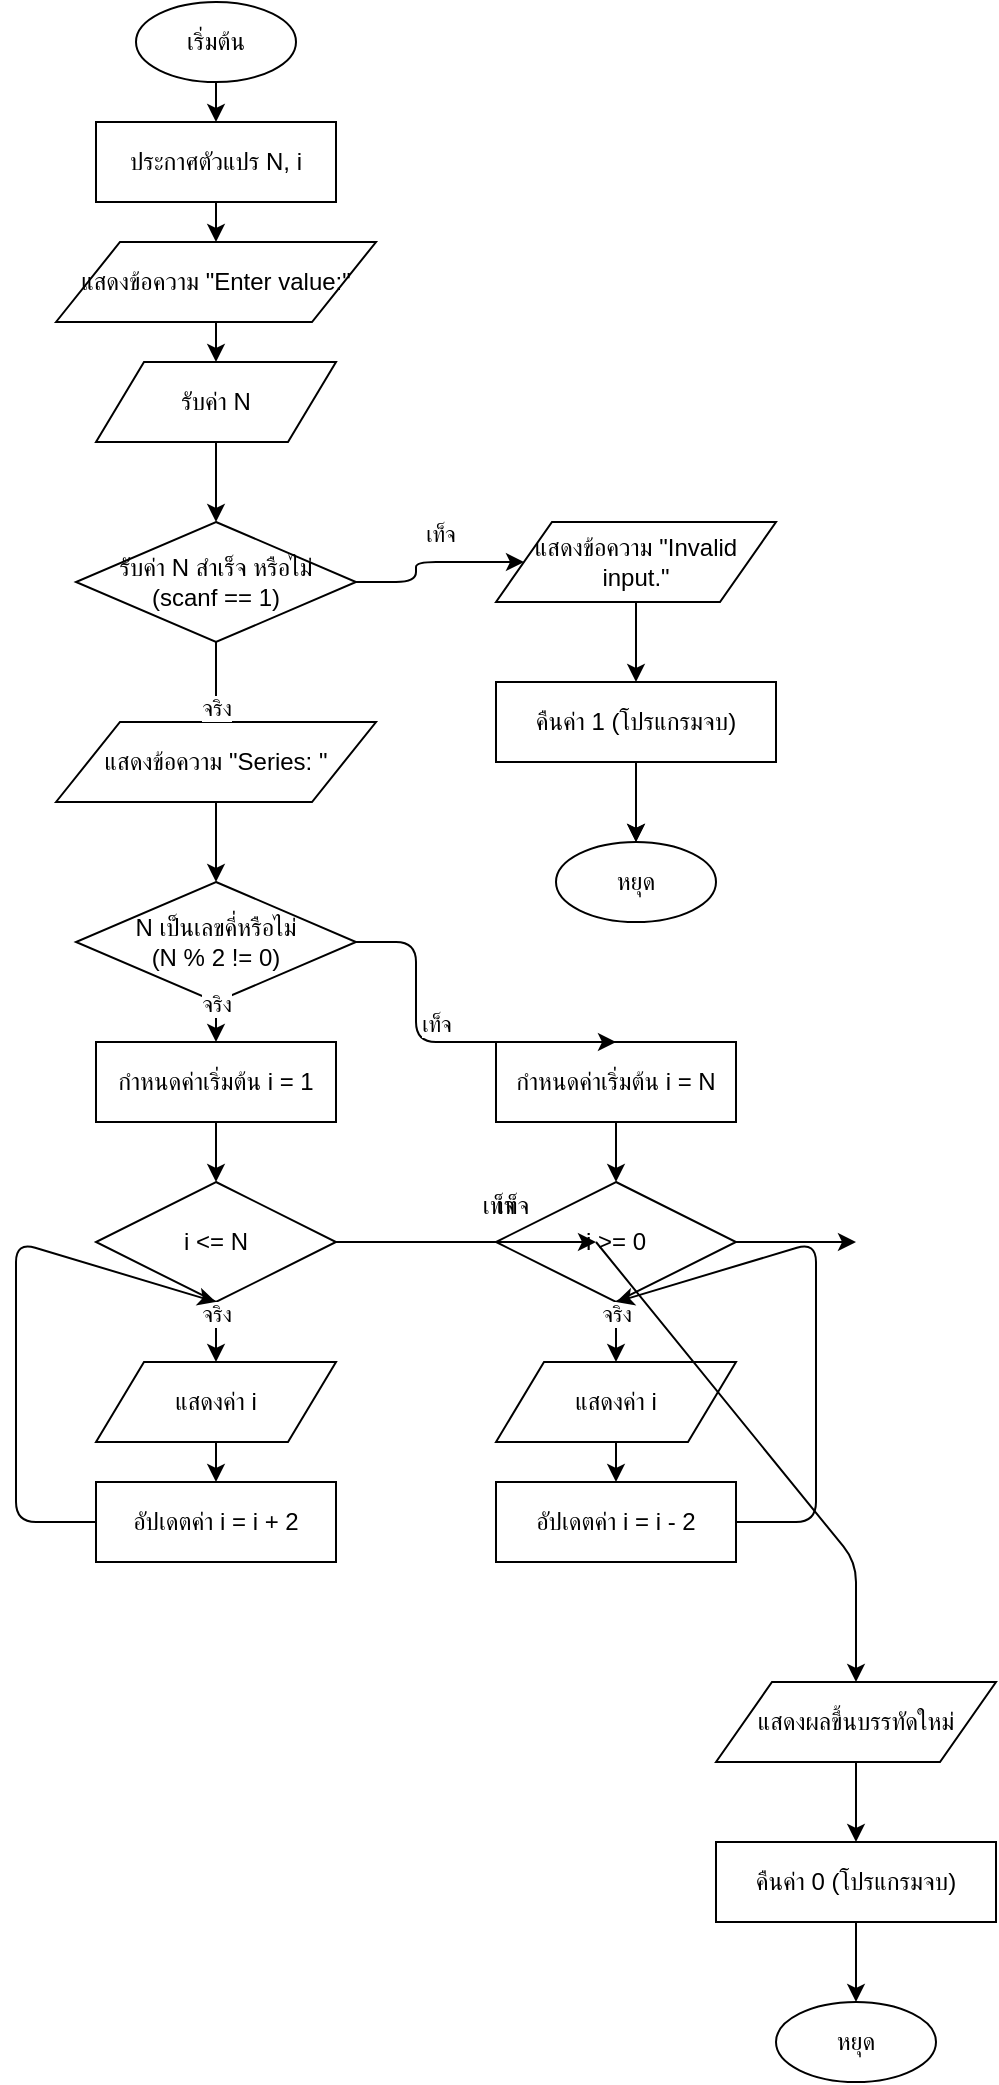 <mxGraphModel dx="820" dy="646" grid="1" gridSize="10" guides="1" tooltips="1" connect="1" arrows="1" fold="1" page="1" pageScale="1" pageWidth="850" pageHeight="1100" math="0" shadow="0">
  <root>
    <mxCell id="0" />
    <mxCell id="1" parent="0" />
    <!-- 1. Start -->
    <mxCell id="2" value="เริ่มต้น" style="ellipse;whiteSpace=wrap;html=1;" vertex="1" parent="1">
      <mxGeometry x="140" y="20" width="80" height="40" as="geometry" />
    </mxCell>
    <!-- 2. Process: Init Vars -->
    <mxCell id="3" value="ประกาศตัวแปร N, i" style="rounded=0;whiteSpace=wrap;html=1;" vertex="1" parent="1">
      <mxGeometry x="120" y="80" width="120" height="40" as="geometry" />
    </mxCell>
    <mxCell id="4" value="" style="endArrow=classic;html=1;exitX=0.5;exitY=1;exitDx=0;exitDy=0;entryX=0.5;entryY=0;entryDx=0;entryDy=0;" edge="1" parent="1" source="2" target="3">
      <mxGeometry width="50" height="50" relative="1" as="geometry">
        <mxPoint x="180" y="60" as="sourcePoint" />
        <mxPoint x="180" y="80" as="targetPoint" />
      </mxGeometry>
    </mxCell>
    <!-- 3. Output: Prompt -->
    <mxCell id="5" value="แสดงข้อความ &quot;Enter value:&quot;" style="shape=parallelogram;perimeter=parallelogramPerimeter;whiteSpace=wrap;html=1;rounded=0;" vertex="1" parent="1">
      <mxGeometry x="100" y="140" width="160" height="40" as="geometry" />
    </mxCell>
    <mxCell id="6" value="" style="endArrow=classic;html=1;exitX=0.5;exitY=1;exitDx=0;exitDy=0;entryX=0.5;entryY=0;entryDx=0;entryDy=0;" edge="1" parent="1" source="3" target="5">
      <mxGeometry width="50" height="50" relative="1" as="geometry">
        <mxPoint x="180" y="120" as="sourcePoint" />
        <mxPoint x="180" y="140" as="targetPoint" />
      </mxGeometry>
    </mxCell>
    <!-- 4. Input: N -->
    <mxCell id="7" value="รับค่า N" style="shape=parallelogram;perimeter=parallelogramPerimeter;whiteSpace=wrap;html=1;rounded=0;" vertex="1" parent="1">
      <mxGeometry x="120" y="200" width="120" height="40" as="geometry" />
    </mxCell>
    <mxCell id="8" value="" style="endArrow=classic;html=1;exitX=0.5;exitY=1;exitDx=0;exitDy=0;entryX=0.5;entryY=0;entryDx=0;entryDy=0;" edge="1" parent="1" source="5" target="7">
      <mxGeometry width="50" height="50" relative="1" as="geometry">
        <mxPoint x="180" y="180" as="sourcePoint" />
        <mxPoint x="180" y="200" as="targetPoint" />
      </mxGeometry>
    </mxCell>
    <!-- 5. Condition 1: Error Check (scanf != 1) -->
    <mxCell id="9" value="รับค่า N สำเร็จ หรือไม่&lt;br&gt;(scanf == 1)" style="rhombus;whiteSpace=wrap;html=1;" vertex="1" parent="1">
      <mxGeometry x="110" y="280" width="140" height="60" as="geometry" />
    </mxCell>
    <mxCell id="10" value="" style="endArrow=classic;html=1;exitX=0.5;exitY=1;exitDx=0;exitDy=0;entryX=0.5;entryY=0;entryDx=0;entryDy=0;" edge="1" parent="1" source="7" target="9">
      <mxGeometry width="50" height="50" relative="1" as="geometry">
        <mxPoint x="180" y="240" as="sourcePoint" />
        <mxPoint x="180" y="280" as="targetPoint" />
      </mxGeometry>
    </mxCell>
    <!-- 5.1 Error Path (False/Failed) -->
    <mxCell id="11" value="แสดงข้อความ &quot;Invalid input.&quot;" style="shape=parallelogram;perimeter=parallelogramPerimeter;whiteSpace=wrap;html=1;rounded=0;" vertex="1" parent="1">
      <mxGeometry x="320" y="280" width="140" height="40" as="geometry" />
    </mxCell>
    <mxCell id="12" value="เท็จ" style="edgeStyle=orthogonalEdgeStyle;html=1;align=center;verticalAlign=bottom;endArrow=classic;entryX=0;entryY=0.5;entryDx=0;entryDy=0;" edge="1" parent="1" source="9" target="11">
      <mxGeometry x="0.103" y="5" relative="1" as="geometry">
        <mxPoint x="250" y="310" as="sourcePoint" />
        <mxPoint x="320" y="310" as="targetPoint" />
        <Array as="points">
          <mxPoint x="280" y="310" />
        </Array>
      </mxGeometry>
    </mxCell>
    <mxCell id="13" value="คืนค่า 1 (โปรแกรมจบ)" style="rounded=0;whiteSpace=wrap;html=1;" vertex="1" parent="1">
      <mxGeometry x="320" y="360" width="140" height="40" as="geometry" />
    </mxCell>
    <mxCell id="14" value="" style="endArrow=classic;html=1;exitX=0.5;exitY=1;exitDx=0;exitDy=0;entryX=0.5;entryY=0;entryDx=0;entryDy=0;" edge="1" parent="1" source="11" target="13">
      <mxGeometry width="50" height="50" relative="1" as="geometry">
        <mxPoint x="390" y="320" as="sourcePoint" />
        <mxPoint x="390" y="360" as="targetPoint" />
      </mxGeometry>
    </mxCell>
    <mxCell id="15" value="หยุด" style="ellipse;whiteSpace=wrap;html=1;" vertex="1" parent="1">
      <mxGeometry x="350" y="440" width="80" height="40" as="geometry" />
    </mxCell>
    <mxCell id="16" value="" style="endArrow=classic;html=1;exitX=0.5;exitY=1;exitDx=0;exitDy=0;entryX=0.5;entryY=0;entryDx=0;entryDy=0;" edge="1" parent="1" source="13" target="15">
      <mxGeometry width="50" height="50" relative="1" as="geometry">
        <mxPoint x="390" y="400" as="sourcePoint" />
        <mxPoint x="390" y="440" as="targetPoint" />
      </mxGeometry>
    </mxCell>
    <!-- 5.2 Success Path (True/Success) -->
    <mxCell id="17" value="แสดงข้อความ &quot;Series: &quot;" style="shape=parallelogram;perimeter=parallelogramPerimeter;whiteSpace=wrap;html=1;rounded=0;" vertex="1" parent="1">
      <mxGeometry x="100" y="380" width="160" height="40" as="geometry" />
    </mxCell>
    <mxCell id="18" value="จริง" style="edgeStyle=orthogonalEdgeStyle;html=1;align=center;verticalAlign=top;endArrow=classic;exitX=0.5;exitY=1;exitDx=0;exitDy=0;entryX=0.5;entryY=0;entryDx=0;entryDy=0;" edge="1" parent="1" source="9" target="17">
      <mxGeometry width="50" height="50" relative="1" as="geometry">
        <mxPoint x="180" y="340" as="sourcePoint" />
        <mxPoint x="180" y="380" as="targetPoint" />
      </mxGeometry>
    </mxCell>
    <!-- 6. Condition 2: Parity Check (N % 2 != 0) -->
    <mxCell id="19" value="N เป็นเลขคี่หรือไม่&lt;br&gt;(N % 2 != 0)" style="rhombus;whiteSpace=wrap;html=1;" vertex="1" parent="1">
      <mxGeometry x="110" y="460" width="140" height="60" as="geometry" />
    </mxCell>
    <mxCell id="20" value="" style="endArrow=classic;html=1;exitX=0.5;exitY=1;exitDx=0;exitDy=0;entryX=0.5;entryY=0;entryDx=0;entryDy=0;" edge="1" parent="1" source="17" target="19">
      <mxGeometry width="50" height="50" relative="1" as="geometry">
        <mxPoint x="180" y="420" as="sourcePoint" />
        <mxPoint x="180" y="460" as="targetPoint" />
      </mxGeometry>
    </mxCell>
    <!-- 6.1 True Path (Odd Number) -->
    <mxCell id="21" value="กำหนดค่าเริ่มต้น i = 1" style="rounded=0;whiteSpace=wrap;html=1;" vertex="1" parent="1">
      <mxGeometry x="120" y="540" width="120" height="40" as="geometry" />
    </mxCell>
    <mxCell id="22" value="จริง" style="edgeStyle=orthogonalEdgeStyle;html=1;align=center;verticalAlign=bottom;endArrow=classic;exitX=0.5;exitY=1;exitDx=0;exitDy=0;entryX=0.5;entryY=0;entryDx=0;entryDy=0;" edge="1" parent="1" source="19" target="21">
      <mxGeometry width="50" height="50" relative="1" as="geometry">
        <mxPoint x="180" y="520" as="sourcePoint" />
        <mxPoint x="180" y="540" as="targetPoint" />
      </mxGeometry>
    </mxCell>
    <!-- 6.1.1 Loop Condition (i <= N) -->
    <mxCell id="23" value="i &lt;= N" style="rhombus;whiteSpace=wrap;html=1;" vertex="1" parent="1">
      <mxGeometry x="120" y="610" width="120" height="60" as="geometry" />
    </mxCell>
    <mxCell id="24" value="" style="endArrow=classic;html=1;exitX=0.5;exitY=1;exitDx=0;exitDy=0;entryX=0.5;entryY=0;entryDx=0;entryDy=0;" edge="1" parent="1" source="21" target="23">
      <mxGeometry width="50" height="50" relative="1" as="geometry">
        <mxPoint x="180" y="580" as="sourcePoint" />
        <mxPoint x="180" y="610" as="targetPoint" />
      </mxGeometry>
    </mxCell>
    <!-- 6.1.1.1 Loop True Path (i <= N) -->
    <mxCell id="25" value="แสดงค่า i" style="shape=parallelogram;perimeter=parallelogramPerimeter;whiteSpace=wrap;html=1;rounded=0;" vertex="1" parent="1">
      <mxGeometry x="120" y="700" width="120" height="40" as="geometry" />
    </mxCell>
    <mxCell id="26" value="จริง" style="edgeStyle=orthogonalEdgeStyle;html=1;align=center;verticalAlign=bottom;endArrow=classic;exitX=0.5;exitY=1;exitDx=0;exitDy=0;entryX=0.5;entryY=0;entryDx=0;entryDy=0;" edge="1" parent="1" source="23" target="25">
      <mxGeometry width="50" height="50" relative="1" as="geometry">
        <mxPoint x="180" y="670" as="sourcePoint" />
        <mxPoint x="180" y="700" as="targetPoint" />
      </mxGeometry>
    </mxCell>
    <mxCell id="27" value="อัปเดตค่า i = i + 2" style="rounded=0;whiteSpace=wrap;html=1;" vertex="1" parent="1">
      <mxGeometry x="120" y="760" width="120" height="40" as="geometry" />
    </mxCell>
    <mxCell id="28" value="" style="endArrow=classic;html=1;exitX=0.5;exitY=1;exitDx=0;exitDy=0;entryX=0.5;entryY=0;entryDx=0;entryDy=0;" edge="1" parent="1" source="25" target="27">
      <mxGeometry width="50" height="50" relative="1" as="geometry">
        <mxPoint x="180" y="740" as="sourcePoint" />
        <mxPoint x="180" y="760" as="targetPoint" />
      </mxGeometry>
    </mxCell>
    <mxCell id="29" value="" style="endArrow=classic;html=1;exitX=0;exitY=0.5;exitDx=0;exitDy=0;entryX=0.5;entryY=1;entryDx=0;entryDy=0;" edge="1" parent="1" source="27" target="23">
      <mxGeometry width="50" height="50" relative="1" as="geometry">
        <mxPoint x="100" y="780" as="sourcePoint" />
        <mxPoint x="100" y="640" as="targetPoint" />
        <Array as="points">
          <mxPoint x="80" y="780" />
          <mxPoint x="80" y="640" />
        </Array>
      </mxGeometry>
    </mxCell>
    <!-- 6.1.1.2 Loop False Path (i > N) -->
    <mxCell id="30" value="" style="endArrow=classic;html=1;exitX=1;exitY=0.5;exitDx=0;exitDy=0;" edge="1" parent="1" source="23">
      <mxGeometry width="50" height="50" relative="1" as="geometry">
        <mxPoint x="240" y="640" as="sourcePoint" />
        <mxPoint x="500" y="640" as="targetPoint" />
        <Array as="points">
          <mxPoint x="500" y="640" />
        </Array>
      </mxGeometry>
    </mxCell>
    <mxCell id="31" value="เท็จ" style="html=1;align=center;verticalAlign=bottom;" vertex="1" parent="30">
      <mxGeometry x="-0.4" y="0" relative="1" as="geometry">
        <mxPoint x="10" y="-10" as="offset" />
      </mxGeometry>
    </mxCell>
    <!-- 6.2 False Path (Even Number) -->
    <mxCell id="32" value="กำหนดค่าเริ่มต้น i = N" style="rounded=0;whiteSpace=wrap;html=1;" vertex="1" parent="1">
      <mxGeometry x="320" y="540" width="120" height="40" as="geometry" />
    </mxCell>
    <mxCell id="33" value="เท็จ" style="edgeStyle=orthogonalEdgeStyle;html=1;align=center;verticalAlign=bottom;endArrow=classic;exitX=1;exitY=0.5;exitDx=0;exitDy=0;entryX=0.5;entryY=0;entryDx=0;entryDy=0;" edge="1" parent="1" source="19" target="32">
      <mxGeometry width="50" height="50" relative="1" as="geometry">
        <mxPoint x="250" y="490" as="sourcePoint" />
        <mxPoint x="320" y="540" as="targetPoint" />
        <Array as="points">
          <mxPoint x="280" y="490" />
          <mxPoint x="280" y="540" />
          <mxPoint x="380" y="540" />
        </Array>
      </mxGeometry>
    </mxCell>
    <!-- 6.2.1 Loop Condition (i >= 0) -->
    <mxCell id="34" value="i &gt;= 0" style="rhombus;whiteSpace=wrap;html=1;" vertex="1" parent="1">
      <mxGeometry x="320" y="610" width="120" height="60" as="geometry" />
    </mxCell>
    <mxCell id="35" value="" style="endArrow=classic;html=1;exitX=0.5;exitY=1;exitDx=0;exitDy=0;entryX=0.5;entryY=0;entryDx=0;entryDy=0;" edge="1" parent="1" source="32" target="34">
      <mxGeometry width="50" height="50" relative="1" as="geometry">
        <mxPoint x="380" y="580" as="sourcePoint" />
        <mxPoint x="380" y="610" as="targetPoint" />
      </mxGeometry>
    </mxCell>
    <!-- 6.2.1.1 Loop True Path (i >= 0) -->
    <mxCell id="36" value="แสดงค่า i" style="shape=parallelogram;perimeter=parallelogramPerimeter;whiteSpace=wrap;html=1;rounded=0;" vertex="1" parent="1">
      <mxGeometry x="320" y="700" width="120" height="40" as="geometry" />
    </mxCell>
    <mxCell id="37" value="จริง" style="edgeStyle=orthogonalEdgeStyle;html=1;align=center;verticalAlign=bottom;endArrow=classic;exitX=0.5;exitY=1;exitDx=0;exitDy=0;entryX=0.5;entryY=0;entryDx=0;entryDy=0;" edge="1" parent="1" source="34" target="36">
      <mxGeometry width="50" height="50" relative="1" as="geometry">
        <mxPoint x="380" y="670" as="sourcePoint" />
        <mxPoint x="380" y="700" as="targetPoint" />
      </mxGeometry>
    </mxCell>
    <mxCell id="38" value="อัปเดตค่า i = i - 2" style="rounded=0;whiteSpace=wrap;html=1;" vertex="1" parent="1">
      <mxGeometry x="320" y="760" width="120" height="40" as="geometry" />
    </mxCell>
    <mxCell id="39" value="" style="endArrow=classic;html=1;exitX=0.5;exitY=1;exitDx=0;exitDy=0;entryX=0.5;entryY=0;entryDx=0;entryDy=0;" edge="1" parent="1" source="36" target="38">
      <mxGeometry width="50" height="50" relative="1" as="geometry">
        <mxPoint x="380" y="740" as="sourcePoint" />
        <mxPoint x="380" y="760" as="targetPoint" />
      </mxGeometry>
    </mxCell>
    <mxCell id="40" value="" style="endArrow=classic;html=1;exitX=1;exitY=0.5;exitDx=0;exitDy=0;entryX=0.5;entryY=1;entryDx=0;entryDy=0;" edge="1" parent="1" source="38" target="34">
      <mxGeometry width="50" height="50" relative="1" as="geometry">
        <mxPoint x="460" y="780" as="sourcePoint" />
        <mxPoint x="480" y="640" as="targetPoint" />
        <Array as="points">
          <mxPoint x="480" y="780" />
          <mxPoint x="480" y="640" />
        </Array>
      </mxGeometry>
    </mxCell>
    <!-- 6.2.1.2 Loop False Path (i < 0) -->
    <mxCell id="41" value="" style="endArrow=classic;html=1;exitX=0;exitY=0.5;exitDx=0;exitDy=0;entryX=0.5;entryY=0.5;entryDx=0;entryDy=0;" edge="1" parent="1" source="34" target="30">
      <mxGeometry width="50" height="50" relative="1" as="geometry">
        <mxPoint x="320" y="640" as="sourcePoint" />
        <mxPoint x="240" y="640" as="targetPoint" />
        <Array as="points">
          <mxPoint x="280" y="640" />
        </Array>
      </mxGeometry>
    </mxCell>
    <mxCell id="42" value="เท็จ" style="html=1;align=center;verticalAlign=bottom;" vertex="1" parent="41">
      <mxGeometry x="0.4" y="0" relative="1" as="geometry">
        <mxPoint x="-10" y="-10" as="offset" />
      </mxGeometry>
    </mxCell>
    <!-- 7. Merge Point (30 & 41 target) and Nextline Output -->
    <mxCell id="43" value="แสดงผลขึ้นบรรทัดใหม่" style="shape=parallelogram;perimeter=parallelogramPerimeter;whiteSpace=wrap;html=1;rounded=0;" vertex="1" parent="1">
      <mxGeometry x="430" y="860" width="140" height="40" as="geometry" />
    </mxCell>
    <mxCell id="44" value="" style="endArrow=classic;html=1;exitX=1;exitY=0.5;exitDx=0;exitDy=0;entryX=0.5;entryY=0;entryDx=0;entryDy=0;" edge="1" parent="1" source="30" target="43">
      <mxGeometry width="50" height="50" relative="1" as="geometry">
        <mxPoint x="500" y="640" as="sourcePoint" />
        <mxPoint x="500" y="860" as="targetPoint" />
        <Array as="points">
          <mxPoint x="500" y="800" />
          <mxPoint x="500" y="800" />
        </Array>
      </mxGeometry>
    </mxCell>
    <!-- 8. Process: Return 0 -->
    <mxCell id="45" value="คืนค่า 0 (โปรแกรมจบ)" style="rounded=0;whiteSpace=wrap;html=1;" vertex="1" parent="1">
      <mxGeometry x="430" y="940" width="140" height="40" as="geometry" />
    </mxCell>
    <mxCell id="46" value="" style="endArrow=classic;html=1;exitX=0.5;exitY=1;exitDx=0;exitDy=0;entryX=0.5;entryY=0;entryDx=0;entryDy=0;" edge="1" parent="1" source="43" target="45">
      <mxGeometry width="50" height="50" relative="1" as="geometry">
        <mxPoint x="500" y="900" as="sourcePoint" />
        <mxPoint x="500" y="940" as="targetPoint" />
      </mxGeometry>
    </mxCell>
    <!-- 9. Stop -->
    <mxCell id="47" value="หยุด" style="ellipse;whiteSpace=wrap;html=1;" vertex="1" parent="1">
      <mxGeometry x="460" y="1020" width="80" height="40" as="geometry" />
    </mxCell>
    <mxCell id="48" value="" style="endArrow=classic;html=1;exitX=0.5;exitY=1;exitDx=0;exitDy=0;entryX=0.5;entryY=0;entryDx=0;entryDy=0;" edge="1" parent="1" source="45" target="47">
      <mxGeometry width="50" height="50" relative="1" as="geometry">
        <mxPoint x="500" y="980" as="sourcePoint" />
        <mxPoint x="500" y="1020" as="targetPoint" />
      </mxGeometry>
    </mxCell>
    <!-- Connect Error Path to Final Stop -->
    <mxCell id="49" value="" style="endArrow=classic;html=1;exitX=0.5;exitY=1;exitDx=0;exitDy=0;entryX=0.5;entryY=0;entryDx=0;entryDy=0;" edge="1" parent="1" source="13" target="15">
      <mxGeometry width="50" height="50" relative="1" as="geometry">
        <mxPoint x="390" y="400" as="sourcePoint" />
        <mxPoint x="390" y="440" as="targetPoint" />
      </mxGeometry>
    </mxCell>
  </root>
</mxGraphModel>
